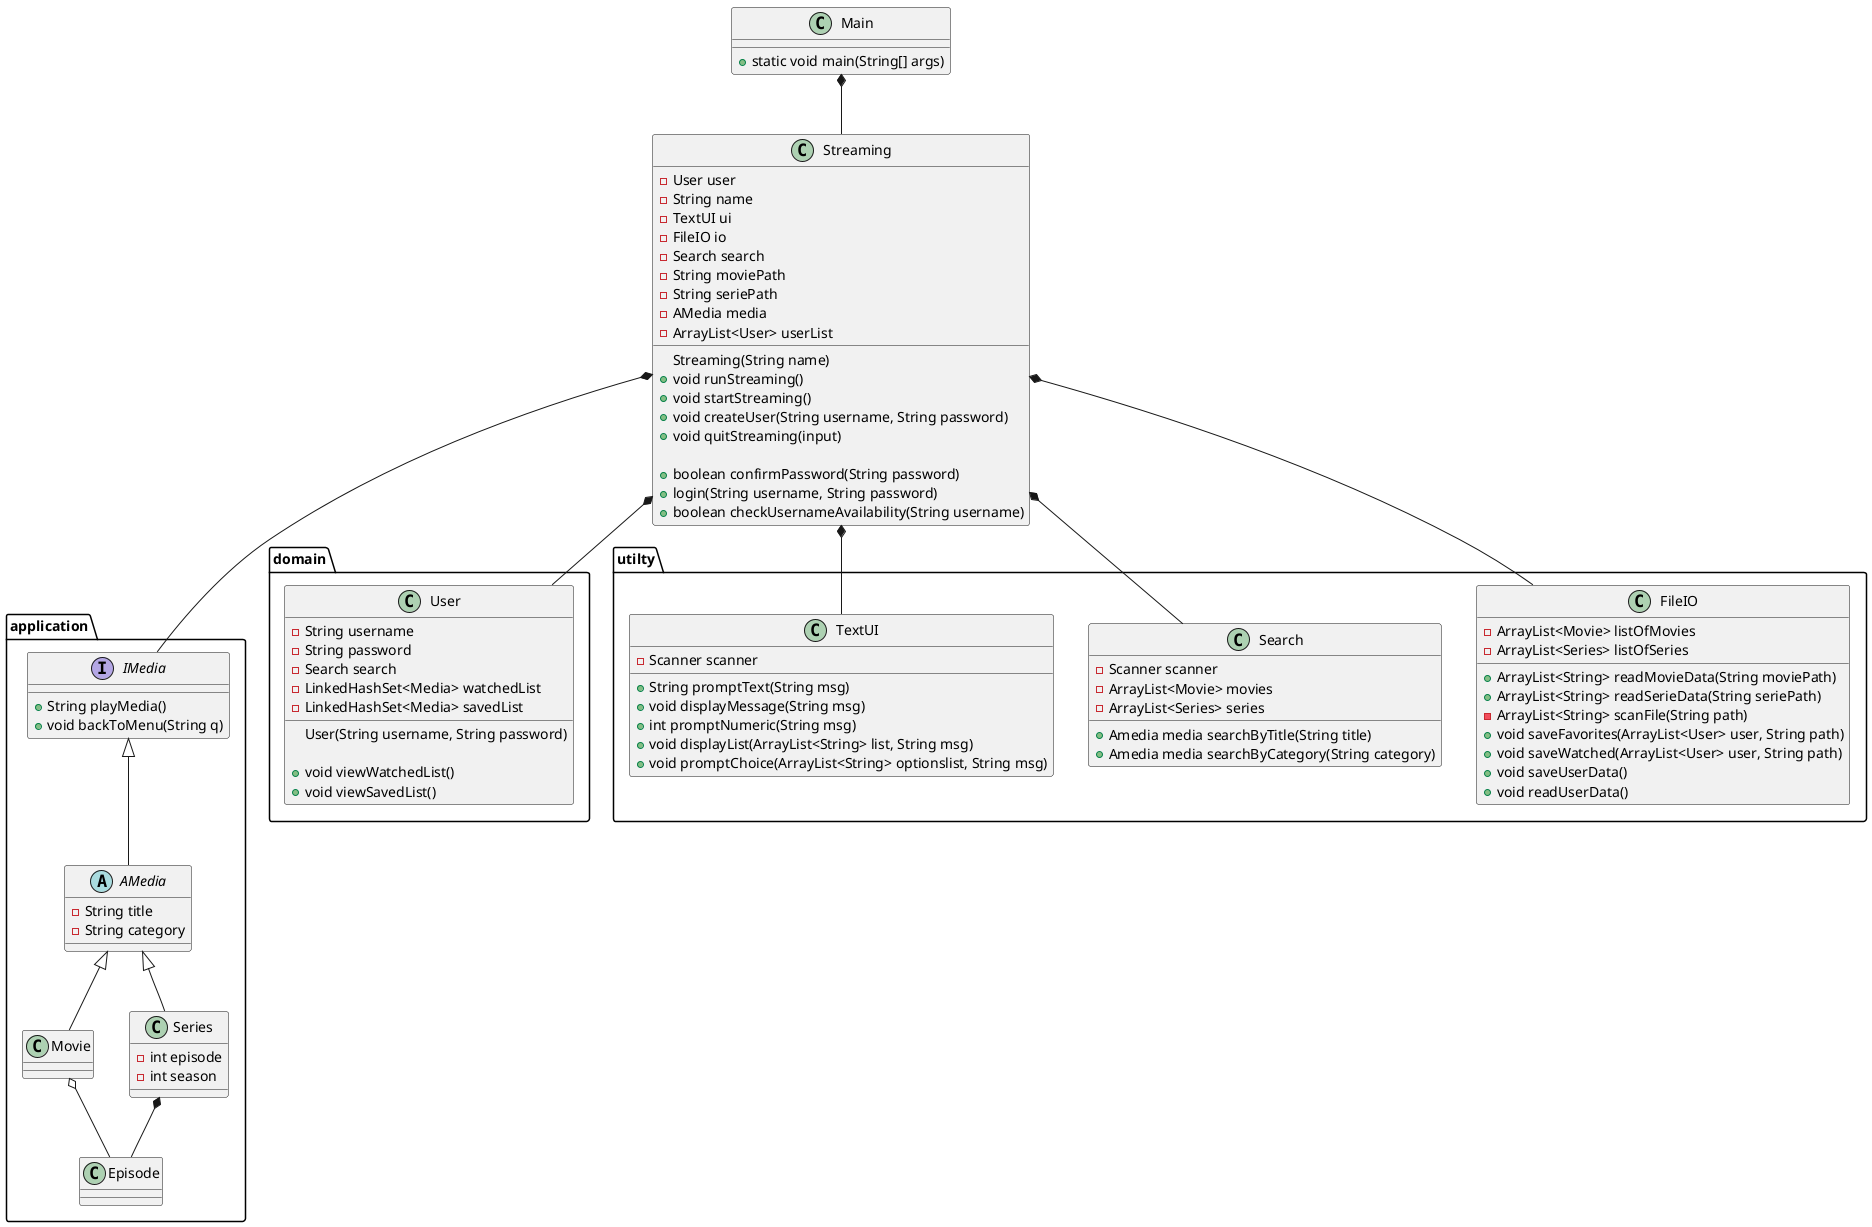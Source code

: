 @startuml

class Main {
+ static void main(String[] args)
}
package application{
interface IMedia {
+ String playMedia()
+ void backToMenu(String q)
'+ pauseMedia()
}

abstract AMedia {
- String title
- String category

}

class Movie {

}


class Series {
- int episode
- int season
}
class Episode{

}
}

package domain{
class User {
- String username
- String password
- Search search
- LinkedHashSet<Media> watchedList
- LinkedHashSet<Media> savedList

User(String username, String password)

+ void viewWatchedList()
+ void viewSavedList()
}
}

class Streaming {
- User user
- String name
- TextUI ui
- FileIO io
- Search search
- String moviePath
- String seriePath
- AMedia media
- ArrayList<User> userList
Streaming(String name)
+ void runStreaming()
+ void startStreaming()
+ void createUser(String username, String password)
+ void quitStreaming(input)

+ boolean confirmPassword(String password)
+ login(String username, String password)
+ boolean checkUsernameAvailability(String username)
}


package utilty{
class FileIO {
- ArrayList<Movie> listOfMovies
- ArrayList<Series> listOfSeries
+ ArrayList<String> readMovieData(String moviePath)
+ ArrayList<String> readSerieData(String seriePath)
- ArrayList<String> scanFile(String path)
+ void saveFavorites(ArrayList<User> user, String path)
+ void saveWatched(ArrayList<User> user, String path)
+ void saveUserData()
+ void readUserData()
}

class Search {
- Scanner scanner
- ArrayList<Movie> movies
- ArrayList<Series> series
+ Amedia media searchByTitle(String title)
+ Amedia media searchByCategory(String category)

}
class TextUI {
- Scanner scanner
+ String promptText(String msg)
+ void displayMessage(String msg)
+ int promptNumeric(String msg)
+ void displayList(ArrayList<String> list, String msg)
+ void promptChoice(ArrayList<String> optionslist, String msg)
}
}


Main *-- Streaming
Streaming *-- IMedia
Streaming *-- User
Streaming *-- Search
Streaming *-- TextUI
IMedia <|-- AMedia
Streaming *-- FileIO
AMedia <|-- Movie
AMedia  <|-- Series
Series *-- Episode
Movie o-- Episode

'https://devhints.io/plantuml
'Car <|-- SmallCar      # extension
'Car *-- Engine         # composition
'Cars o-- Car           # aggregation
'Car <|.. SmallCar      # dotted line (use .. instead of --)
'Car <|--* Car

'-left->
'-right->

@enduml